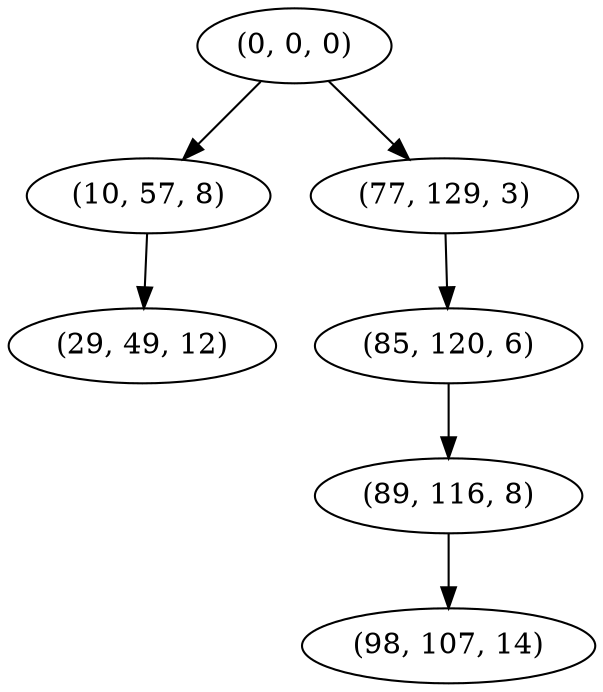 digraph tree {
    "(0, 0, 0)";
    "(10, 57, 8)";
    "(29, 49, 12)";
    "(77, 129, 3)";
    "(85, 120, 6)";
    "(89, 116, 8)";
    "(98, 107, 14)";
    "(0, 0, 0)" -> "(10, 57, 8)";
    "(0, 0, 0)" -> "(77, 129, 3)";
    "(10, 57, 8)" -> "(29, 49, 12)";
    "(77, 129, 3)" -> "(85, 120, 6)";
    "(85, 120, 6)" -> "(89, 116, 8)";
    "(89, 116, 8)" -> "(98, 107, 14)";
}
